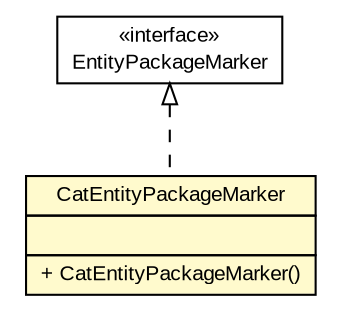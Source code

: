 #!/usr/local/bin/dot
#
# Class diagram 
# Generated by UMLGraph version R5_6 (http://www.umlgraph.org/)
#

digraph G {
	edge [fontname="arial",fontsize=10,labelfontname="arial",labelfontsize=10];
	node [fontname="arial",fontsize=10,shape=plaintext];
	nodesep=0.25;
	ranksep=0.5;
	// br.gov.to.sefaz.persistence.configuration.EntityPackageMarker
	c313071 [label=<<table title="br.gov.to.sefaz.persistence.configuration.EntityPackageMarker" border="0" cellborder="1" cellspacing="0" cellpadding="2" port="p" href="../../../../persistence/configuration/EntityPackageMarker.html">
		<tr><td><table border="0" cellspacing="0" cellpadding="1">
<tr><td align="center" balign="center"> &#171;interface&#187; </td></tr>
<tr><td align="center" balign="center"> EntityPackageMarker </td></tr>
		</table></td></tr>
		</table>>, URL="../../../../persistence/configuration/EntityPackageMarker.html", fontname="arial", fontcolor="black", fontsize=10.0];
	// br.gov.to.sefaz.par.gestao.persistence.entity.CatEntityPackageMarker
	c313233 [label=<<table title="br.gov.to.sefaz.par.gestao.persistence.entity.CatEntityPackageMarker" border="0" cellborder="1" cellspacing="0" cellpadding="2" port="p" bgcolor="lemonChiffon" href="./CatEntityPackageMarker.html">
		<tr><td><table border="0" cellspacing="0" cellpadding="1">
<tr><td align="center" balign="center"> CatEntityPackageMarker </td></tr>
		</table></td></tr>
		<tr><td><table border="0" cellspacing="0" cellpadding="1">
<tr><td align="left" balign="left">  </td></tr>
		</table></td></tr>
		<tr><td><table border="0" cellspacing="0" cellpadding="1">
<tr><td align="left" balign="left"> + CatEntityPackageMarker() </td></tr>
		</table></td></tr>
		</table>>, URL="./CatEntityPackageMarker.html", fontname="arial", fontcolor="black", fontsize=10.0];
	//br.gov.to.sefaz.par.gestao.persistence.entity.CatEntityPackageMarker implements br.gov.to.sefaz.persistence.configuration.EntityPackageMarker
	c313071:p -> c313233:p [dir=back,arrowtail=empty,style=dashed];
}

